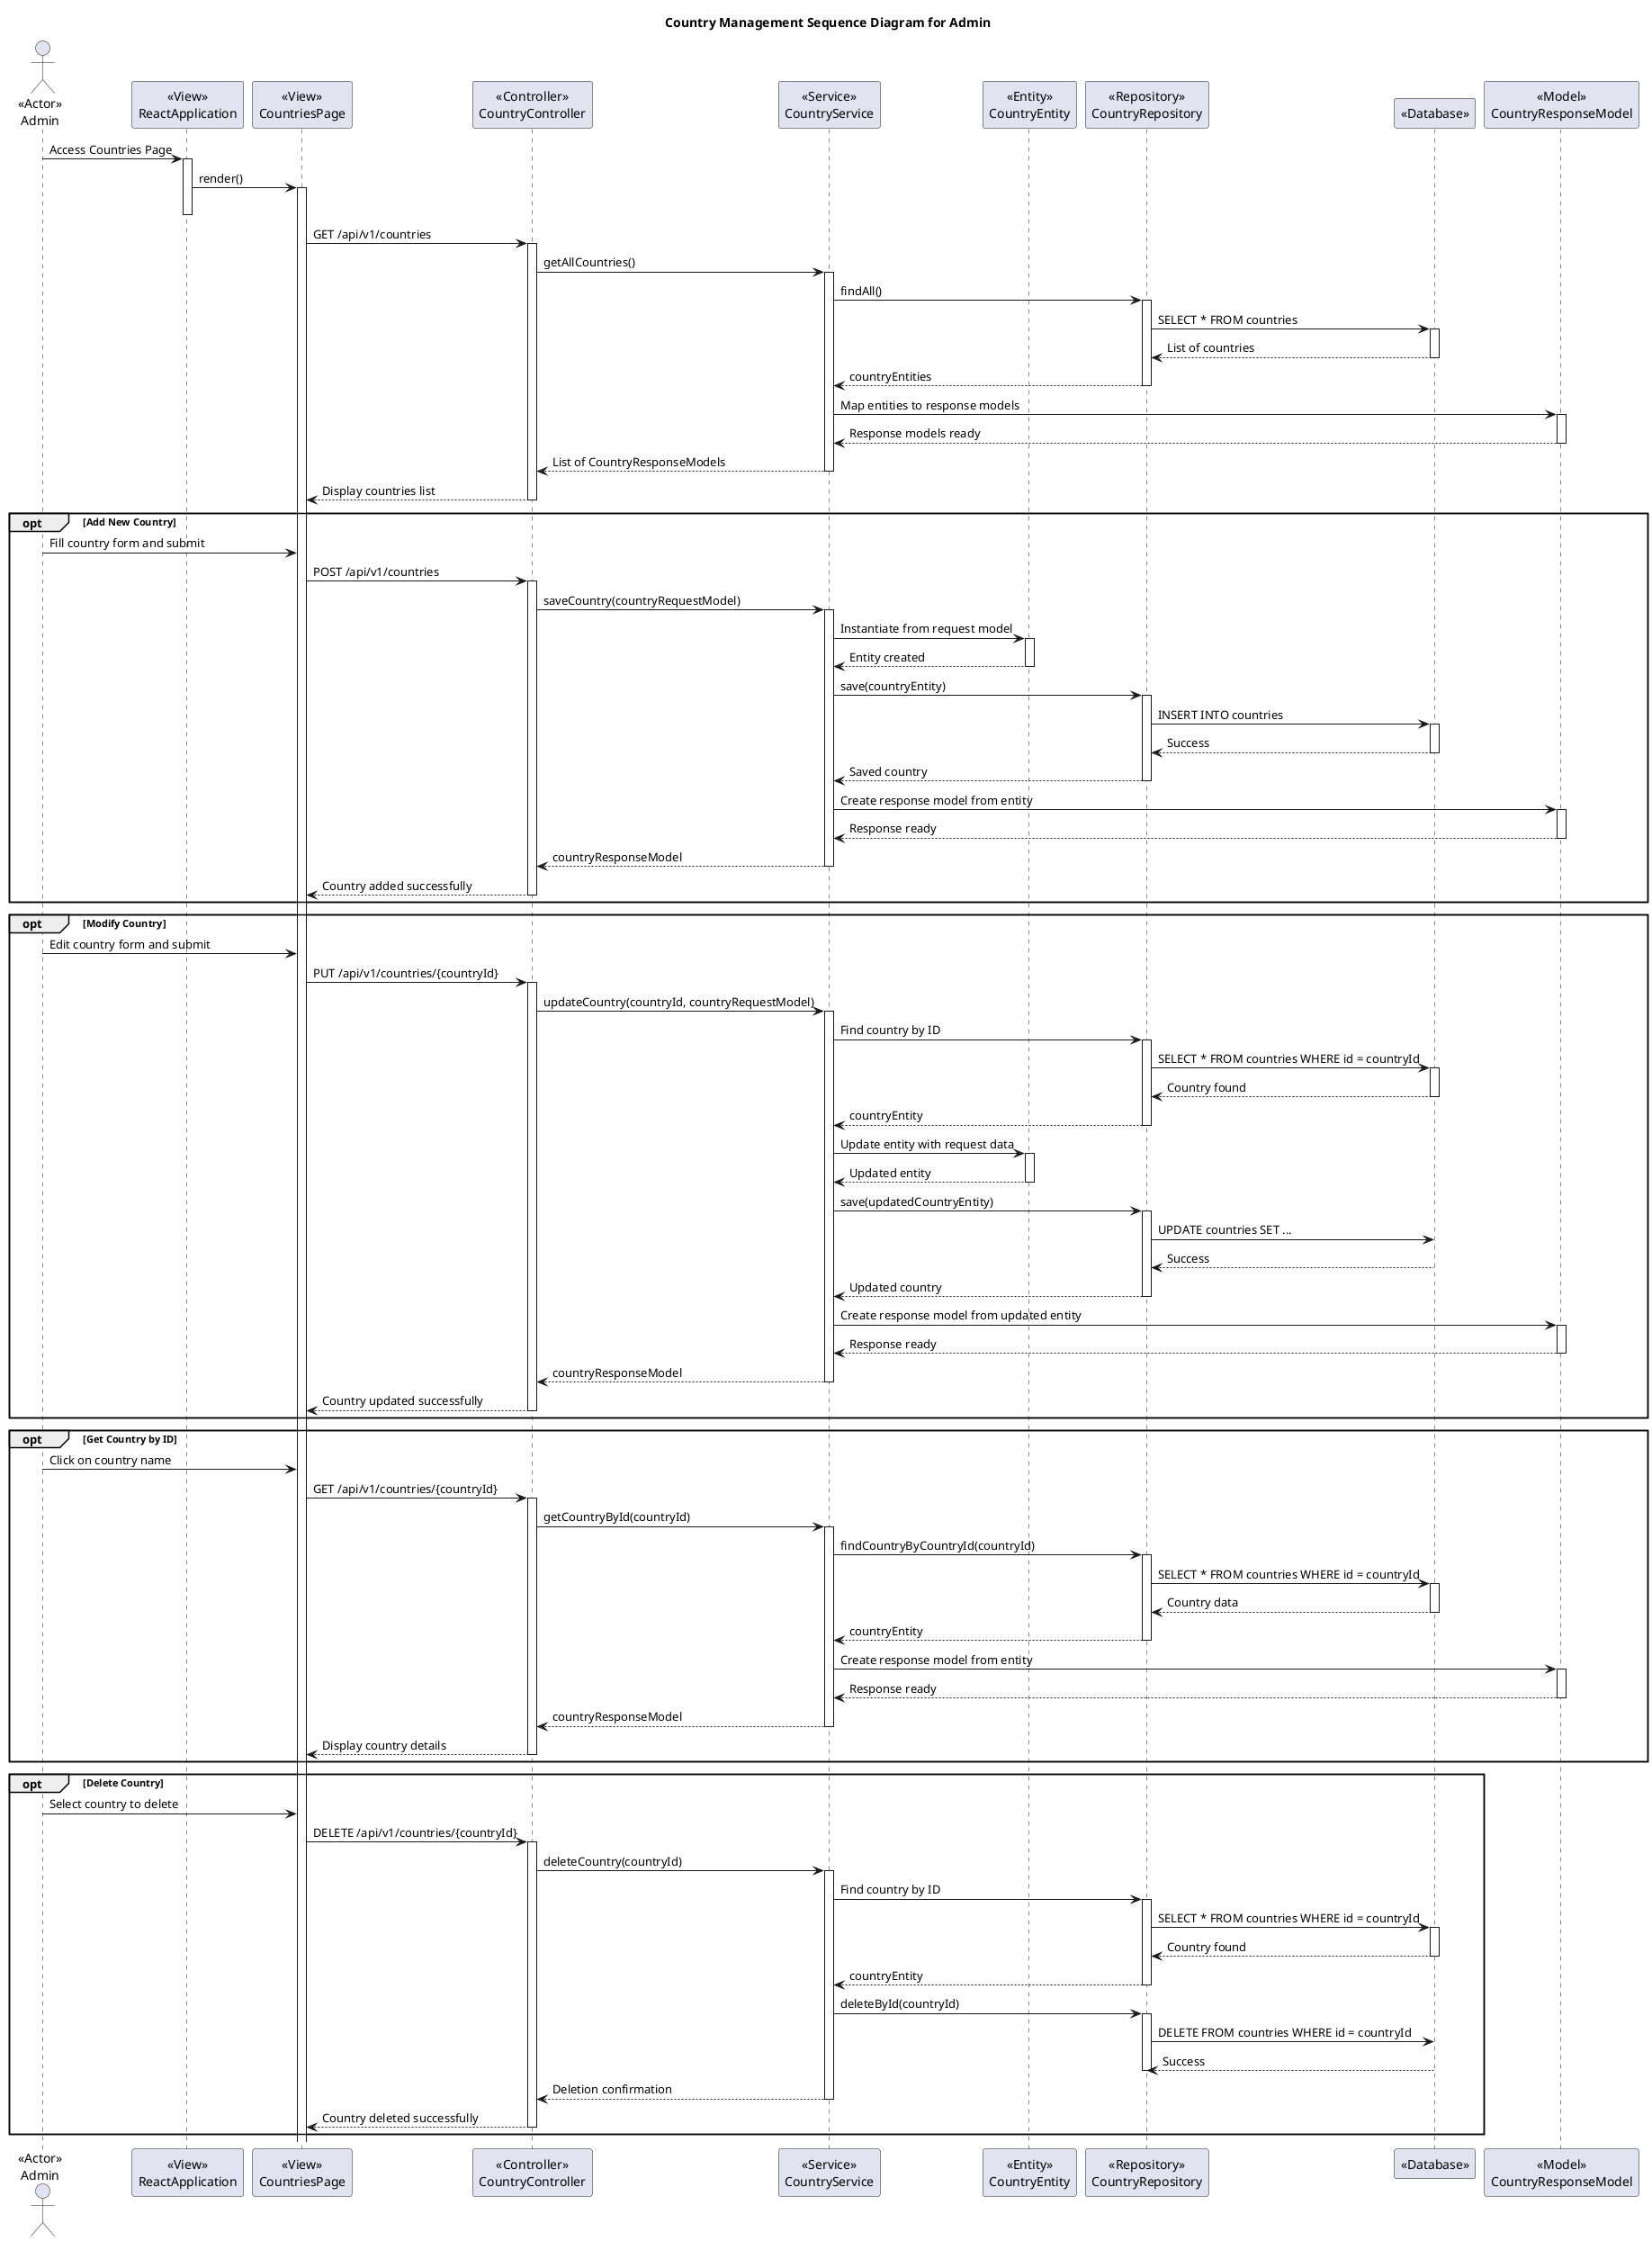 @startuml
title Country Management Sequence Diagram for Admin

actor Admin as "<<Actor>>\nAdmin"

participant ReactApplication as "<<View>>\nReactApplication"
participant CountriesPage as "<<View>>\nCountriesPage"
participant CountryController as "<<Controller>>\nCountryController"
participant CountryService as "<<Service>>\nCountryService"
participant CountryEntity as "<<Entity>>\nCountryEntity"
participant CountryRepository as "<<Repository>>\nCountryRepository"
participant Database as "<<Database>>"
participant CountryResponseModel as "<<Model>>\nCountryResponseModel"

Admin -> ReactApplication : Access Countries Page
activate ReactApplication

ReactApplication -> CountriesPage : render()
activate CountriesPage
deactivate ReactApplication

CountriesPage -> CountryController : GET /api/v1/countries
activate CountryController

CountryController -> CountryService : getAllCountries()
activate CountryService

CountryService -> CountryRepository : findAll()
activate CountryRepository

CountryRepository -> Database : SELECT * FROM countries
activate Database
Database --> CountryRepository : List of countries
deactivate Database

CountryRepository --> CountryService : countryEntities
deactivate CountryRepository

CountryService -> CountryResponseModel : Map entities to response models
activate CountryResponseModel
CountryResponseModel --> CountryService : Response models ready
deactivate CountryResponseModel

CountryService --> CountryController : List of CountryResponseModels
deactivate CountryService

CountryController --> CountriesPage : Display countries list
deactivate CountryController

opt Add New Country
    Admin -> CountriesPage : Fill country form and submit
    CountriesPage -> CountryController : POST /api/v1/countries
    activate CountryController

    CountryController -> CountryService : saveCountry(countryRequestModel)
    activate CountryService

    CountryService -> CountryEntity : Instantiate from request model
    activate CountryEntity
    CountryEntity --> CountryService : Entity created
    deactivate CountryEntity

    CountryService -> CountryRepository : save(countryEntity)
    activate CountryRepository
    CountryRepository -> Database : INSERT INTO countries
    activate Database
    Database --> CountryRepository : Success
    deactivate Database
    CountryRepository --> CountryService : Saved country
    deactivate CountryRepository

    CountryService -> CountryResponseModel : Create response model from entity
    activate CountryResponseModel
    CountryResponseModel --> CountryService : Response ready
    deactivate CountryResponseModel

    CountryService --> CountryController : countryResponseModel
    deactivate CountryService
    CountryController --> CountriesPage : Country added successfully
    deactivate CountryController
end

opt Modify Country
    Admin -> CountriesPage : Edit country form and submit
    CountriesPage -> CountryController : PUT /api/v1/countries/{countryId}
    activate CountryController

    CountryController -> CountryService : updateCountry(countryId, countryRequestModel)
    activate CountryService

    CountryService -> CountryRepository : Find country by ID
    activate CountryRepository
    CountryRepository -> Database : SELECT * FROM countries WHERE id = countryId
    activate Database
    Database --> CountryRepository : Country found
    deactivate Database
    CountryRepository --> CountryService : countryEntity
    deactivate CountryRepository

    CountryService -> CountryEntity : Update entity with request data
    activate CountryEntity
    CountryEntity --> CountryService : Updated entity
    deactivate CountryEntity

    CountryService -> CountryRepository : save(updatedCountryEntity)
    activate CountryRepository
    CountryRepository -> Database : UPDATE countries SET ...
    Database --> CountryRepository : Success
    deactivate Database
    CountryRepository --> CountryService : Updated country
    deactivate CountryRepository

    CountryService -> CountryResponseModel : Create response model from updated entity
    activate CountryResponseModel
    CountryResponseModel --> CountryService : Response ready
    deactivate CountryResponseModel

    CountryService --> CountryController : countryResponseModel
    deactivate CountryService
    CountryController --> CountriesPage : Country updated successfully
    deactivate CountryController
end

opt Get Country by ID
    Admin -> CountriesPage : Click on country name
    CountriesPage -> CountryController : GET /api/v1/countries/{countryId}
    activate CountryController

    CountryController -> CountryService : getCountryById(countryId)
    activate CountryService

    CountryService -> CountryRepository : findCountryByCountryId(countryId)
    activate CountryRepository
    CountryRepository -> Database : SELECT * FROM countries WHERE id = countryId
    activate Database
    Database --> CountryRepository : Country data
    deactivate Database
    CountryRepository --> CountryService : countryEntity
    deactivate CountryRepository

    CountryService -> CountryResponseModel : Create response model from entity
    activate CountryResponseModel
    CountryResponseModel --> CountryService : Response ready
    deactivate CountryResponseModel

    CountryService --> CountryController : countryResponseModel
    deactivate CountryService
    CountryController --> CountriesPage : Display country details
    deactivate CountryController
end

opt Delete Country
    Admin -> CountriesPage : Select country to delete
    CountriesPage -> CountryController : DELETE /api/v1/countries/{countryId}
    activate CountryController

    CountryController -> CountryService : deleteCountry(countryId)
    activate CountryService

    CountryService -> CountryRepository : Find country by ID
    activate CountryRepository
    CountryRepository -> Database : SELECT * FROM countries WHERE id = countryId
    activate Database
    Database --> CountryRepository : Country found
    deactivate Database
    CountryRepository --> CountryService : countryEntity
    deactivate CountryRepository

    CountryService -> CountryRepository : deleteById(countryId)
    activate CountryRepository
    CountryRepository -> Database : DELETE FROM countries WHERE id = countryId
    Database --> CountryRepository : Success
    deactivate Database
    deactivate CountryRepository

    CountryService --> CountryController : Deletion confirmation
    deactivate CountryService
    CountryController --> CountriesPage : Country deleted successfully
    deactivate CountryController
end

@enduml
